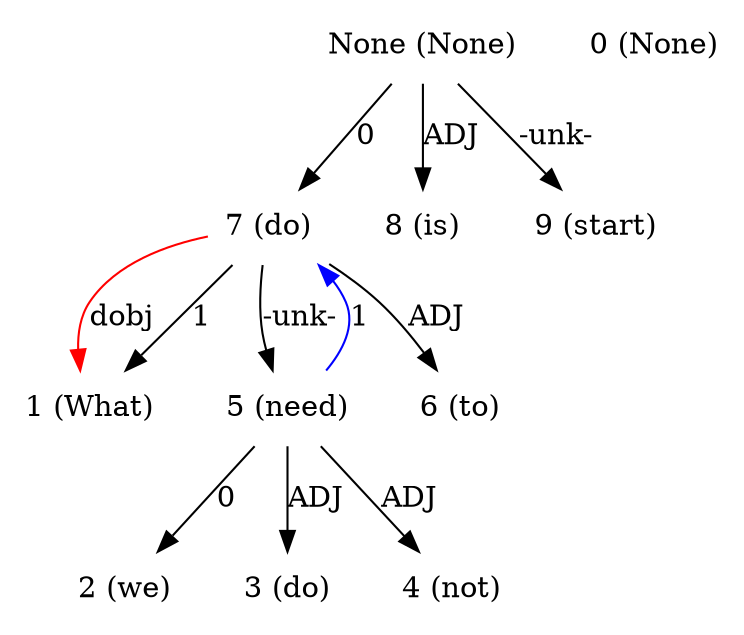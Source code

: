 digraph G{
edge [dir=forward]
node [shape=plaintext]

None [label="None (None)"]
None -> 7 [label="0"]
None -> 8 [label="ADJ"]
None -> 9 [label="-unk-"]
0 [label="0 (None)"]
1 [label="1 (What)"]
7 -> 1 [label="dobj", color="red"]
2 [label="2 (we)"]
3 [label="3 (do)"]
4 [label="4 (not)"]
5 [label="5 (need)"]
5 -> 7 [label="1", color="blue"]
5 -> 2 [label="0"]
5 -> 3 [label="ADJ"]
5 -> 4 [label="ADJ"]
6 [label="6 (to)"]
7 [label="7 (do)"]
7 -> 1 [label="1"]
7 -> 5 [label="-unk-"]
7 -> 6 [label="ADJ"]
8 [label="8 (is)"]
9 [label="9 (start)"]
}
